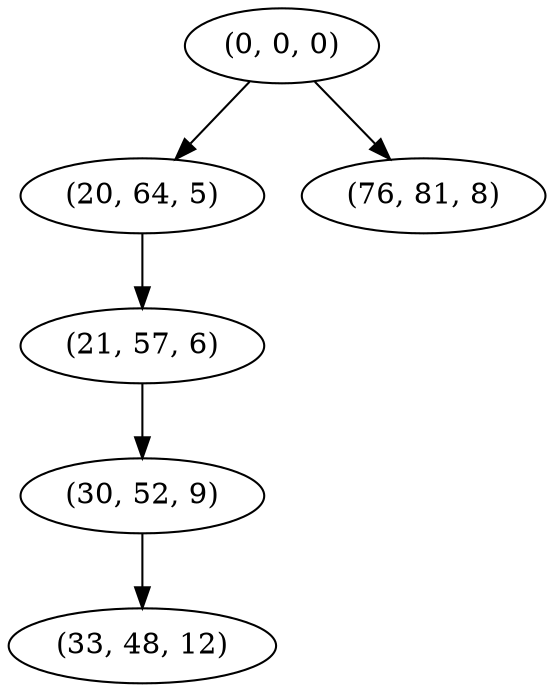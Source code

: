 digraph tree {
    "(0, 0, 0)";
    "(20, 64, 5)";
    "(21, 57, 6)";
    "(30, 52, 9)";
    "(33, 48, 12)";
    "(76, 81, 8)";
    "(0, 0, 0)" -> "(20, 64, 5)";
    "(0, 0, 0)" -> "(76, 81, 8)";
    "(20, 64, 5)" -> "(21, 57, 6)";
    "(21, 57, 6)" -> "(30, 52, 9)";
    "(30, 52, 9)" -> "(33, 48, 12)";
}
